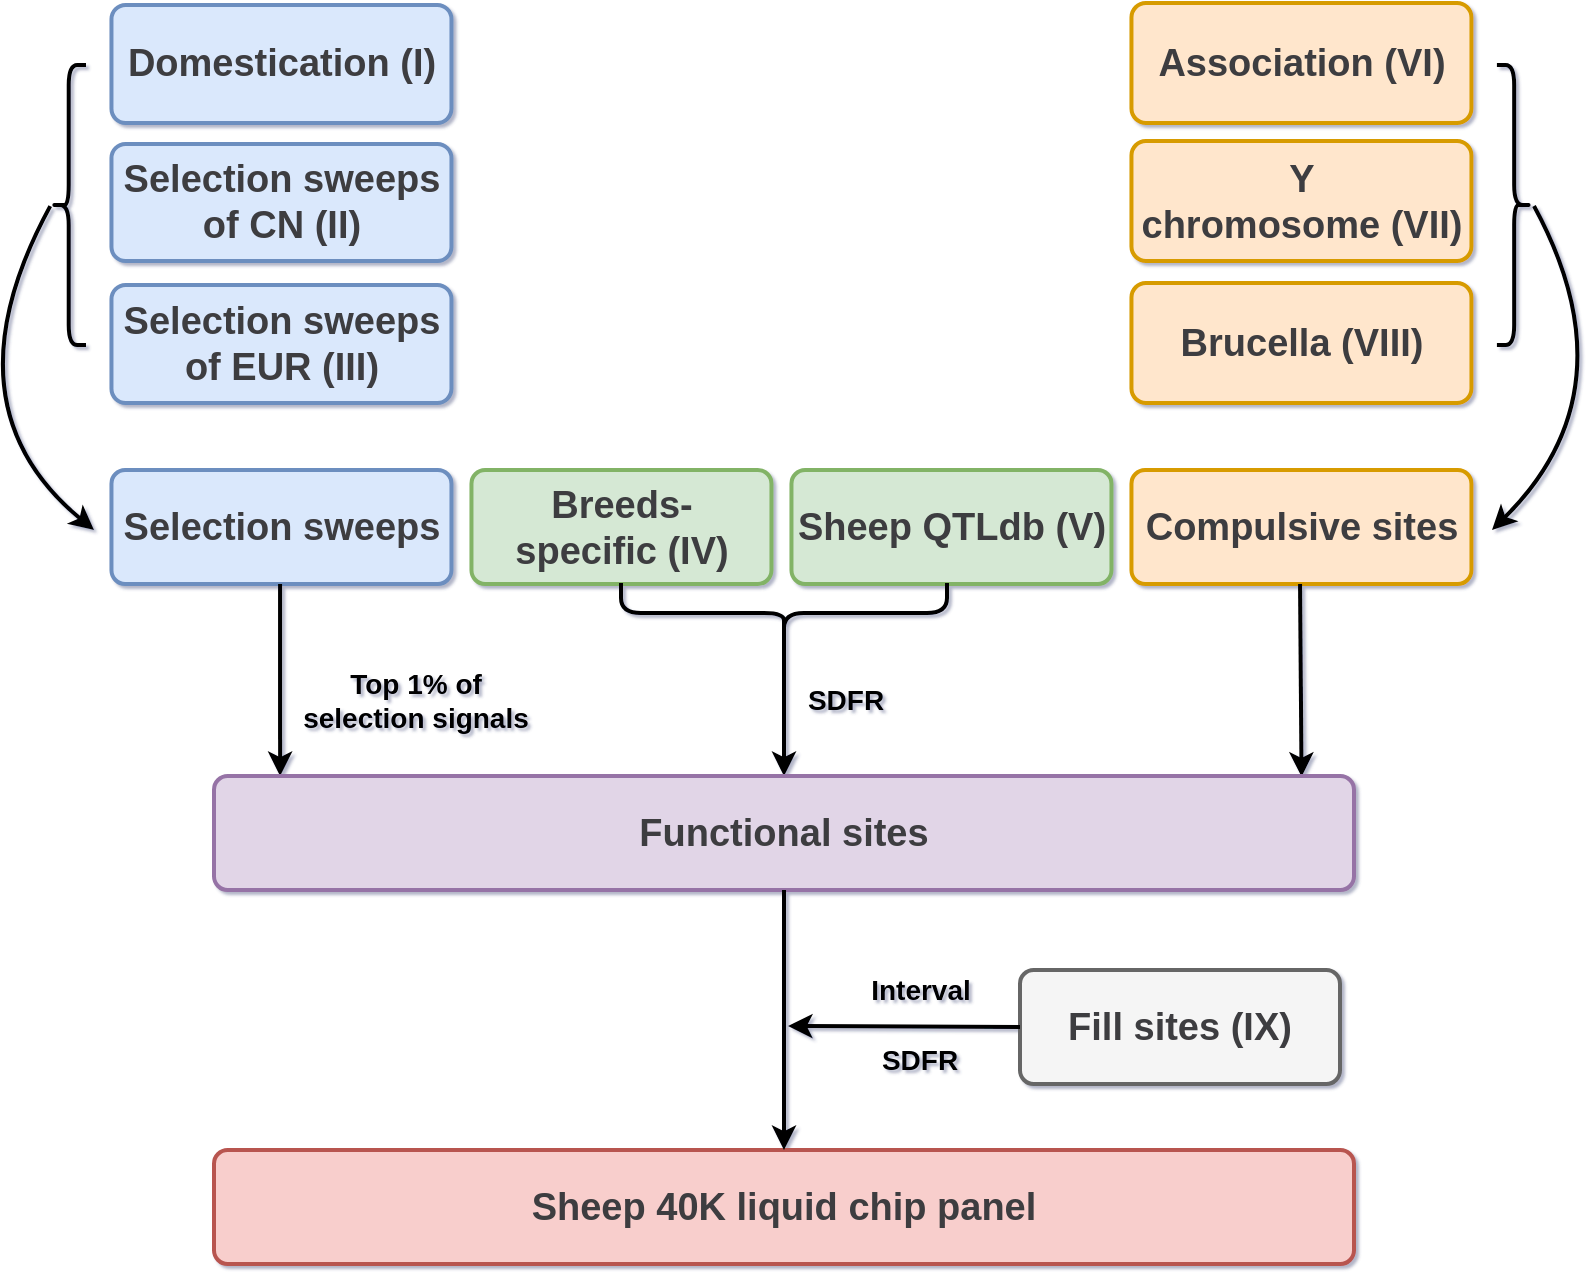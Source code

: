 <mxfile version="21.2.6" type="github" pages="2">
  <diagram id="5ORifNCMCiOub-9MQPXt" name="第 1 页">
    <mxGraphModel dx="1434" dy="802" grid="1" gridSize="10" guides="1" tooltips="1" connect="1" arrows="1" fold="1" page="1" pageScale="1" pageWidth="827" pageHeight="1169" background="none" math="0" shadow="1">
      <root>
        <mxCell id="0" />
        <mxCell id="1" parent="0" />
        <mxCell id="Kxiscqi6HtAr0AaPUoES-5" value="&lt;p class=&quot;MsoNormal&quot; style=&quot;font-size: 19px&quot;&gt;&lt;span style=&quot;color: rgb(62 , 61 , 64) ; letter-spacing: 0pt ; text-transform: none ; font-style: normal ; font-size: 19px&quot;&gt;&lt;font style=&quot;font-size: 19px&quot;&gt;Domestication (I)&lt;/font&gt;&lt;/span&gt;&lt;/p&gt;" style="whiteSpace=wrap;html=1;fontFamily=Helvetica;fontStyle=1;strokeWidth=2;arcSize=12;fontSize=19;labelBackgroundColor=none;fillColor=#dae8fc;strokeColor=#6c8ebf;shadow=0;rounded=1;" parent="1" vertex="1">
          <mxGeometry x="75.73" y="107.5" width="170" height="59" as="geometry" />
        </mxCell>
        <mxCell id="Kxiscqi6HtAr0AaPUoES-6" value="&lt;p class=&quot;MsoNormal&quot; style=&quot;font-size: 19px&quot;&gt;&lt;span style=&quot;color: rgb(62 , 61 , 64) ; letter-spacing: 0pt ; text-transform: none ; font-style: normal ; font-size: 19px&quot;&gt;Breeds-specific&amp;nbsp;&lt;/span&gt;&lt;span style=&quot;color: rgb(62 , 61 , 64) ; letter-spacing: 0pt&quot;&gt;(IV)&lt;/span&gt;&lt;/p&gt;&lt;p class=&quot;MsoNormal&quot; style=&quot;font-size: 19px&quot;&gt;&lt;span style=&quot;color: rgb(62 , 61 , 64) ; letter-spacing: 0pt ; text-transform: none ; font-style: normal ; font-size: 19px&quot;&gt;&lt;/span&gt;&lt;/p&gt;" style="whiteSpace=wrap;html=1;fontFamily=Helvetica;fontStyle=1;strokeWidth=2;arcSize=12;fontSize=19;labelBackgroundColor=none;fillColor=#d5e8d4;strokeColor=#82b366;rounded=1;" parent="1" vertex="1">
          <mxGeometry x="255.73" y="340" width="150" height="57" as="geometry" />
        </mxCell>
        <mxCell id="Kxiscqi6HtAr0AaPUoES-7" value="&lt;p class=&quot;MsoNormal&quot; style=&quot;font-size: 19px&quot;&gt;&lt;span style=&quot;color: rgb(62 , 61 , 64) ; letter-spacing: 0pt ; text-transform: none ; font-style: normal ; font-size: 19px&quot;&gt;&lt;font style=&quot;font-size: 19px&quot;&gt;Sheep QTLdb (V)&lt;/font&gt;&lt;/span&gt;&lt;/p&gt;" style="whiteSpace=wrap;html=1;fontFamily=Helvetica;fontStyle=1;strokeWidth=2;arcSize=12;fontSize=19;labelBackgroundColor=none;fillColor=#d5e8d4;strokeColor=#82b366;rounded=1;" parent="1" vertex="1">
          <mxGeometry x="415.73" y="340" width="160" height="57" as="geometry" />
        </mxCell>
        <mxCell id="Kxiscqi6HtAr0AaPUoES-10" value="&lt;p class=&quot;MsoNormal&quot; style=&quot;font-size: 19px&quot;&gt;&lt;span style=&quot;color: rgb(62 , 61 , 64) ; letter-spacing: 0pt ; text-transform: none ; font-style: normal ; font-size: 19px&quot;&gt;Selection sweeps&lt;/span&gt;&lt;/p&gt;" style="whiteSpace=wrap;html=1;fontFamily=Helvetica;fontStyle=1;strokeWidth=2;arcSize=12;fontSize=19;labelBackgroundColor=none;fillColor=#dae8fc;strokeColor=#6c8ebf;rounded=1;" parent="1" vertex="1">
          <mxGeometry x="75.73" y="340" width="170" height="57" as="geometry" />
        </mxCell>
        <mxCell id="Kxiscqi6HtAr0AaPUoES-11" value="&lt;p class=&quot;MsoNormal&quot; style=&quot;font-size: 19px&quot;&gt;&lt;span style=&quot;color: rgb(62 , 61 , 64) ; letter-spacing: 0pt ; text-transform: none ; font-style: normal ; font-size: 19px&quot;&gt;Selection&amp;nbsp;&lt;/span&gt;&lt;span style=&quot;color: rgb(62 , 61 , 64) ; letter-spacing: 0pt&quot;&gt;sweeps of EUR&amp;nbsp;&lt;/span&gt;&lt;span style=&quot;color: rgb(62 , 61 , 64) ; letter-spacing: 0pt&quot;&gt;(III)&lt;/span&gt;&lt;/p&gt;" style="whiteSpace=wrap;html=1;fontFamily=Helvetica;fontStyle=1;strokeWidth=2;arcSize=12;fontSize=19;labelBackgroundColor=none;fillColor=#dae8fc;strokeColor=#6c8ebf;shadow=0;rounded=1;" parent="1" vertex="1">
          <mxGeometry x="75.73" y="247.5" width="170" height="59" as="geometry" />
        </mxCell>
        <mxCell id="Kxiscqi6HtAr0AaPUoES-12" value="&lt;p class=&quot;MsoNormal&quot; style=&quot;font-size: 19px&quot;&gt;&lt;span style=&quot;color: rgb(62 , 61 , 64) ; letter-spacing: 0pt ; text-transform: none ; font-style: normal ; font-size: 19px&quot;&gt;&lt;font style=&quot;font-size: 19px&quot;&gt;Selection sweeps of CN&amp;nbsp;&lt;/font&gt;&lt;/span&gt;&lt;span style=&quot;color: rgb(62 , 61 , 64) ; letter-spacing: 0pt&quot;&gt;(II)&lt;/span&gt;&lt;/p&gt;" style="whiteSpace=wrap;html=1;fontFamily=Helvetica;fontStyle=1;strokeWidth=2;arcSize=12;fontSize=19;labelBackgroundColor=none;fillColor=#dae8fc;strokeColor=#6c8ebf;shadow=0;rounded=1;" parent="1" vertex="1">
          <mxGeometry x="75.73" y="177" width="170" height="58.5" as="geometry" />
        </mxCell>
        <mxCell id="Kxiscqi6HtAr0AaPUoES-22" value="&lt;p class=&quot;MsoNormal&quot; style=&quot;font-size: 19px&quot;&gt;&lt;font color=&quot;#3e3d40&quot;&gt;Association (VI)&lt;/font&gt;&lt;/p&gt;" style="whiteSpace=wrap;html=1;fontFamily=Helvetica;fontStyle=1;strokeWidth=2;arcSize=12;fontSize=19;labelBackgroundColor=none;fillColor=#ffe6cc;strokeColor=#d79b00;rounded=1;" parent="1" vertex="1">
          <mxGeometry x="585.73" y="106.5" width="170" height="60" as="geometry" />
        </mxCell>
        <mxCell id="Kxiscqi6HtAr0AaPUoES-14" value="&lt;p class=&quot;MsoNormal&quot; style=&quot;font-size: 19px&quot;&gt;&lt;span style=&quot;color: rgb(62 , 61 , 64) ; letter-spacing: 0pt ; text-transform: none ; font-style: normal ; font-size: 19px&quot;&gt;&lt;font style=&quot;font-size: 19px&quot;&gt;Y chromosome&amp;nbsp;&lt;/font&gt;&lt;/span&gt;&lt;span style=&quot;color: rgb(62 , 61 , 64) ; letter-spacing: 0pt&quot;&gt;(VII)&lt;/span&gt;&lt;/p&gt;" style="whiteSpace=wrap;html=1;fontFamily=Helvetica;fontStyle=1;strokeWidth=2;arcSize=12;fontSize=19;labelBackgroundColor=none;fillColor=#ffe6cc;strokeColor=#d79b00;rounded=1;" parent="1" vertex="1">
          <mxGeometry x="585.73" y="175.5" width="170" height="60" as="geometry" />
        </mxCell>
        <mxCell id="Kxiscqi6HtAr0AaPUoES-15" value="&lt;p class=&quot;MsoNormal&quot; style=&quot;font-size: 19px&quot;&gt;&lt;span style=&quot;color: rgb(62 , 61 , 64) ; letter-spacing: 0pt ; text-transform: none ; font-size: 19px&quot;&gt;&lt;font style=&quot;font-size: 19px&quot;&gt;Brucella (VIII)&lt;/font&gt;&lt;/span&gt;&lt;/p&gt;" style="whiteSpace=wrap;html=1;fontFamily=Helvetica;fontStyle=1;strokeWidth=2;arcSize=12;fontSize=19;labelBackgroundColor=none;fillColor=#ffe6cc;strokeColor=#d79b00;rounded=1;" parent="1" vertex="1">
          <mxGeometry x="585.73" y="246.5" width="170" height="60" as="geometry" />
        </mxCell>
        <mxCell id="Kxiscqi6HtAr0AaPUoES-16" value="&lt;p class=&quot;MsoNormal&quot; style=&quot;font-size: 19px&quot;&gt;&lt;span style=&quot;color: rgb(62 , 61 , 64) ; letter-spacing: 0pt ; text-transform: none ; font-style: normal ; font-size: 19px&quot;&gt;&lt;font style=&quot;font-size: 19px&quot;&gt;Compulsive sites&lt;/font&gt;&lt;/span&gt;&lt;/p&gt;" style="whiteSpace=wrap;html=1;fontFamily=Helvetica;fontStyle=1;strokeWidth=2;arcSize=12;fontSize=19;labelBackgroundColor=none;fillColor=#ffe6cc;strokeColor=#d79b00;rounded=1;" parent="1" vertex="1">
          <mxGeometry x="585.73" y="340" width="170" height="57" as="geometry" />
        </mxCell>
        <mxCell id="Kxiscqi6HtAr0AaPUoES-18" value="&lt;p class=&quot;MsoNormal&quot; style=&quot;font-size: 19px&quot;&gt;&lt;span style=&quot;color: rgb(62 , 61 , 64) ; letter-spacing: 0pt ; text-transform: none ; font-style: normal ; font-size: 19px&quot;&gt;&lt;font style=&quot;font-size: 19px&quot;&gt;Fill sites (IX)&lt;/font&gt;&lt;/span&gt;&lt;/p&gt;" style="whiteSpace=wrap;html=1;fontFamily=Helvetica;fontStyle=1;strokeWidth=2;arcSize=12;fontSize=19;labelBackgroundColor=none;fillColor=#f5f5f5;strokeColor=#666666;rounded=1;fontColor=#333333;" parent="1" vertex="1">
          <mxGeometry x="530" y="590" width="160" height="57" as="geometry" />
        </mxCell>
        <mxCell id="Kxiscqi6HtAr0AaPUoES-19" value="&lt;p class=&quot;MsoNormal&quot; style=&quot;font-size: 19px&quot;&gt;&lt;font color=&quot;#3e3d40&quot;&gt;Sheep 40K liquid chip panel&lt;/font&gt;&lt;/p&gt;" style="whiteSpace=wrap;html=1;fontFamily=Helvetica;fontStyle=1;strokeWidth=2;arcSize=12;fontSize=19;labelBackgroundColor=none;fillColor=#f8cecc;strokeColor=#b85450;rounded=1;" parent="1" vertex="1">
          <mxGeometry x="127" y="680" width="570" height="57" as="geometry" />
        </mxCell>
        <mxCell id="Kxiscqi6HtAr0AaPUoES-33" value="" style="shape=curlyBracket;whiteSpace=wrap;html=1;flipH=1;strokeWidth=2;rotation=-180;rounded=1;" parent="1" vertex="1">
          <mxGeometry x="45.73" y="137.5" width="17.27" height="140" as="geometry" />
        </mxCell>
        <mxCell id="Kxiscqi6HtAr0AaPUoES-34" value="" style="shape=curlyBracket;whiteSpace=wrap;html=1;flipH=1;strokeWidth=2;rotation=0;size=0.5;rounded=1;" parent="1" vertex="1">
          <mxGeometry x="768.46" y="137.5" width="17.27" height="140" as="geometry" />
        </mxCell>
        <mxCell id="Kxiscqi6HtAr0AaPUoES-40" value="" style="endArrow=classic;html=1;shadow=0;strokeColor=default;strokeWidth=2;exitX=-0.036;exitY=0.496;exitDx=0;exitDy=0;exitPerimeter=0;curved=1;" parent="1" source="Kxiscqi6HtAr0AaPUoES-33" edge="1">
          <mxGeometry width="50" height="50" relative="1" as="geometry">
            <mxPoint x="41.0" y="207.5" as="sourcePoint" />
            <mxPoint x="67" y="370" as="targetPoint" />
            <Array as="points">
              <mxPoint x="-9" y="307.5" />
            </Array>
          </mxGeometry>
        </mxCell>
        <mxCell id="Kxiscqi6HtAr0AaPUoES-42" value="" style="endArrow=classic;html=1;shadow=0;strokeColor=default;strokeWidth=2;curved=1;" parent="1" edge="1">
          <mxGeometry width="50" height="50" relative="1" as="geometry">
            <mxPoint x="787" y="208" as="sourcePoint" />
            <mxPoint x="766" y="370" as="targetPoint" />
            <Array as="points">
              <mxPoint x="837" y="300" />
            </Array>
          </mxGeometry>
        </mxCell>
        <mxCell id="Kxiscqi6HtAr0AaPUoES-44" value="" style="shape=curlyBracket;whiteSpace=wrap;html=1;flipH=1;strokeWidth=2;rotation=90;rounded=1;" parent="1" vertex="1">
          <mxGeometry x="397" y="330" width="30" height="163" as="geometry" />
        </mxCell>
        <mxCell id="Kxiscqi6HtAr0AaPUoES-45" style="edgeStyle=orthogonalEdgeStyle;orthogonalLoop=1;jettySize=auto;html=1;exitX=0.1;exitY=0.5;exitDx=0;exitDy=0;exitPerimeter=0;strokeWidth=2;entryX=0.5;entryY=0;entryDx=0;entryDy=0;curved=1;" parent="1" source="Kxiscqi6HtAr0AaPUoES-44" target="Kxiscqi6HtAr0AaPUoES-49" edge="1">
          <mxGeometry relative="1" as="geometry">
            <mxPoint x="411" y="470" as="targetPoint" />
            <Array as="points" />
          </mxGeometry>
        </mxCell>
        <mxCell id="Kxiscqi6HtAr0AaPUoES-47" value="" style="endArrow=classic;html=1;shadow=0;strokeColor=default;strokeWidth=2;entryX=0.954;entryY=0.006;entryDx=0;entryDy=0;entryPerimeter=0;curved=1;" parent="1" target="Kxiscqi6HtAr0AaPUoES-49" edge="1">
          <mxGeometry width="50" height="50" relative="1" as="geometry">
            <mxPoint x="670.02" y="397" as="sourcePoint" />
            <mxPoint x="670.02" y="467" as="targetPoint" />
          </mxGeometry>
        </mxCell>
        <mxCell id="Kxiscqi6HtAr0AaPUoES-48" value="" style="endArrow=classic;html=1;shadow=0;strokeColor=default;strokeWidth=2;entryX=0.058;entryY=0;entryDx=0;entryDy=0;entryPerimeter=0;curved=1;" parent="1" target="Kxiscqi6HtAr0AaPUoES-49" edge="1">
          <mxGeometry width="50" height="50" relative="1" as="geometry">
            <mxPoint x="160.02" y="397" as="sourcePoint" />
            <mxPoint x="160.02" y="467" as="targetPoint" />
          </mxGeometry>
        </mxCell>
        <mxCell id="Kxiscqi6HtAr0AaPUoES-49" value="&lt;p class=&quot;MsoNormal&quot; style=&quot;font-size: 19px&quot;&gt;&lt;span style=&quot;color: rgb(62 , 61 , 64) ; letter-spacing: 0pt ; text-transform: none ; font-style: normal ; font-size: 19px&quot;&gt;&lt;font style=&quot;font-size: 19px&quot;&gt;Functional sites&lt;/font&gt;&lt;/span&gt;&lt;/p&gt;" style="whiteSpace=wrap;html=1;fontFamily=Helvetica;fontStyle=1;strokeWidth=2;arcSize=12;fontSize=19;labelBackgroundColor=none;fillColor=#e1d5e7;strokeColor=#9673a6;rounded=1;" parent="1" vertex="1">
          <mxGeometry x="127" y="493" width="570" height="57" as="geometry" />
        </mxCell>
        <mxCell id="Kxiscqi6HtAr0AaPUoES-53" value="" style="endArrow=classic;html=1;shadow=0;strokeColor=default;strokeWidth=2;curved=1;entryX=0.5;entryY=0;entryDx=0;entryDy=0;exitX=0.5;exitY=1;exitDx=0;exitDy=0;" parent="1" source="Kxiscqi6HtAr0AaPUoES-49" target="Kxiscqi6HtAr0AaPUoES-19" edge="1">
          <mxGeometry width="50" height="50" relative="1" as="geometry">
            <mxPoint x="411.95" y="567" as="sourcePoint" />
            <mxPoint x="412" y="690" as="targetPoint" />
          </mxGeometry>
        </mxCell>
        <mxCell id="Kxiscqi6HtAr0AaPUoES-54" value="" style="endArrow=classic;html=1;shadow=0;strokeColor=default;strokeWidth=2;curved=1;exitX=0;exitY=0.5;exitDx=0;exitDy=0;" parent="1" source="Kxiscqi6HtAr0AaPUoES-18" edge="1">
          <mxGeometry width="50" height="50" relative="1" as="geometry">
            <mxPoint x="474" y="618.16" as="sourcePoint" />
            <mxPoint x="414" y="618" as="targetPoint" />
          </mxGeometry>
        </mxCell>
        <mxCell id="Kxiscqi6HtAr0AaPUoES-57" value="Top 1% of selection signals" style="text;html=1;strokeColor=none;fillColor=none;align=center;verticalAlign=middle;whiteSpace=wrap;rounded=0;shadow=0;fontStyle=1;fontSize=14;" parent="1" vertex="1">
          <mxGeometry x="165.73" y="440" width="124.27" height="30" as="geometry" />
        </mxCell>
        <mxCell id="Kxiscqi6HtAr0AaPUoES-58" value="SDFR" style="text;html=1;strokeColor=none;fillColor=none;align=center;verticalAlign=middle;whiteSpace=wrap;rounded=0;shadow=0;fontStyle=1;fontSize=14;" parent="1" vertex="1">
          <mxGeometry x="415.73" y="440" width="54.27" height="30" as="geometry" />
        </mxCell>
        <mxCell id="Kxiscqi6HtAr0AaPUoES-62" value="Interval" style="text;html=1;strokeColor=none;fillColor=none;align=center;verticalAlign=middle;whiteSpace=wrap;rounded=0;shadow=0;fontStyle=1;fontSize=14;" parent="1" vertex="1">
          <mxGeometry x="439.86" y="590" width="81.41" height="20" as="geometry" />
        </mxCell>
        <mxCell id="Kxiscqi6HtAr0AaPUoES-69" value="SDFR" style="text;html=1;strokeColor=none;fillColor=none;align=center;verticalAlign=middle;whiteSpace=wrap;rounded=0;shadow=0;fontStyle=1;fontSize=14;" parent="1" vertex="1">
          <mxGeometry x="433.43" y="620" width="94.27" height="30" as="geometry" />
        </mxCell>
      </root>
    </mxGraphModel>
  </diagram>
  <diagram id="cjzSWonzbyOTQheiSOqx" name="Page-2">
    <mxGraphModel dx="782" dy="475" grid="1" gridSize="10" guides="1" tooltips="1" connect="1" arrows="1" fold="1" page="1" pageScale="1" pageWidth="827" pageHeight="1169" math="0" shadow="0">
      <root>
        <mxCell id="NHEbk4I30tydiy182GKr-0" />
        <mxCell id="NHEbk4I30tydiy182GKr-1" parent="NHEbk4I30tydiy182GKr-0" />
        <mxCell id="NHEbk4I30tydiy182GKr-2" value="&lt;p class=&quot;MsoNormal&quot; style=&quot;font-size: 19px&quot;&gt;&lt;span style=&quot;color: rgb(62 , 61 , 64) ; letter-spacing: 0pt ; text-transform: none ; font-style: normal ; font-size: 19px&quot;&gt;&lt;font style=&quot;font-size: 19px&quot;&gt;Domestication (I)&lt;/font&gt;&lt;/span&gt;&lt;/p&gt;" style="whiteSpace=wrap;html=1;fontFamily=Helvetica;fontStyle=1;strokeWidth=2;arcSize=12;fontSize=19;labelBackgroundColor=none;fillColor=#dae8fc;strokeColor=#6c8ebf;shadow=0;rounded=1;" vertex="1" parent="NHEbk4I30tydiy182GKr-1">
          <mxGeometry x="224.73" y="201" width="170" height="59" as="geometry" />
        </mxCell>
        <mxCell id="NHEbk4I30tydiy182GKr-3" value="&lt;p class=&quot;MsoNormal&quot; style=&quot;font-size: 19px&quot;&gt;&lt;span style=&quot;color: rgb(62 , 61 , 64) ; letter-spacing: 0pt ; text-transform: none ; font-style: normal ; font-size: 19px&quot;&gt;Breeds-specific&amp;nbsp;&lt;/span&gt;&lt;span style=&quot;color: rgb(62 , 61 , 64) ; letter-spacing: 0pt&quot;&gt;(IV)&lt;/span&gt;&lt;/p&gt;&lt;p class=&quot;MsoNormal&quot; style=&quot;font-size: 19px&quot;&gt;&lt;span style=&quot;color: rgb(62 , 61 , 64) ; letter-spacing: 0pt ; text-transform: none ; font-style: normal ; font-size: 19px&quot;&gt;&lt;/span&gt;&lt;/p&gt;" style="whiteSpace=wrap;html=1;fontFamily=Helvetica;fontStyle=1;strokeWidth=2;arcSize=12;fontSize=19;labelBackgroundColor=none;fillColor=#d5e8d4;strokeColor=#82b366;rounded=1;" vertex="1" parent="NHEbk4I30tydiy182GKr-1">
          <mxGeometry x="404.73" y="433.5" width="150" height="57" as="geometry" />
        </mxCell>
        <mxCell id="NHEbk4I30tydiy182GKr-4" value="&lt;p class=&quot;MsoNormal&quot; style=&quot;font-size: 19px&quot;&gt;&lt;span style=&quot;color: rgb(62 , 61 , 64) ; letter-spacing: 0pt ; text-transform: none ; font-style: normal ; font-size: 19px&quot;&gt;&lt;font style=&quot;font-size: 19px&quot;&gt;Sheep QTLdb (V)&lt;/font&gt;&lt;/span&gt;&lt;/p&gt;" style="whiteSpace=wrap;html=1;fontFamily=Helvetica;fontStyle=1;strokeWidth=2;arcSize=12;fontSize=19;labelBackgroundColor=none;fillColor=#d5e8d4;strokeColor=#82b366;rounded=1;" vertex="1" parent="NHEbk4I30tydiy182GKr-1">
          <mxGeometry x="564.73" y="433.5" width="160" height="57" as="geometry" />
        </mxCell>
        <mxCell id="NHEbk4I30tydiy182GKr-5" value="&lt;p class=&quot;MsoNormal&quot; style=&quot;font-size: 19px&quot;&gt;&lt;span style=&quot;color: rgb(62 , 61 , 64) ; letter-spacing: 0pt ; text-transform: none ; font-style: normal ; font-size: 19px&quot;&gt;Selection sweeps&lt;/span&gt;&lt;/p&gt;" style="whiteSpace=wrap;html=1;fontFamily=Helvetica;fontStyle=1;strokeWidth=2;arcSize=12;fontSize=19;labelBackgroundColor=none;fillColor=#dae8fc;strokeColor=#6c8ebf;rounded=1;" vertex="1" parent="NHEbk4I30tydiy182GKr-1">
          <mxGeometry x="224.73" y="433.5" width="170" height="57" as="geometry" />
        </mxCell>
        <mxCell id="NHEbk4I30tydiy182GKr-6" value="&lt;p class=&quot;MsoNormal&quot; style=&quot;font-size: 19px&quot;&gt;&lt;span style=&quot;color: rgb(62 , 61 , 64) ; letter-spacing: 0pt ; text-transform: none ; font-style: normal ; font-size: 19px&quot;&gt;Selection&amp;nbsp;&lt;/span&gt;&lt;span style=&quot;color: rgb(62 , 61 , 64) ; letter-spacing: 0pt&quot;&gt;sweeps of EUR&amp;nbsp;&lt;/span&gt;&lt;span style=&quot;color: rgb(62 , 61 , 64) ; letter-spacing: 0pt&quot;&gt;(III)&lt;/span&gt;&lt;/p&gt;" style="whiteSpace=wrap;html=1;fontFamily=Helvetica;fontStyle=1;strokeWidth=2;arcSize=12;fontSize=19;labelBackgroundColor=none;fillColor=#dae8fc;strokeColor=#6c8ebf;shadow=0;rounded=1;" vertex="1" parent="NHEbk4I30tydiy182GKr-1">
          <mxGeometry x="224.73" y="341" width="170" height="59" as="geometry" />
        </mxCell>
        <mxCell id="NHEbk4I30tydiy182GKr-7" value="&lt;p class=&quot;MsoNormal&quot; style=&quot;font-size: 19px&quot;&gt;&lt;span style=&quot;color: rgb(62 , 61 , 64) ; letter-spacing: 0pt ; text-transform: none ; font-style: normal ; font-size: 19px&quot;&gt;&lt;font style=&quot;font-size: 19px&quot;&gt;Selection sweeps of CN&amp;nbsp;&lt;/font&gt;&lt;/span&gt;&lt;span style=&quot;color: rgb(62 , 61 , 64) ; letter-spacing: 0pt&quot;&gt;(II)&lt;/span&gt;&lt;/p&gt;" style="whiteSpace=wrap;html=1;fontFamily=Helvetica;fontStyle=1;strokeWidth=2;arcSize=12;fontSize=19;labelBackgroundColor=none;fillColor=#dae8fc;strokeColor=#6c8ebf;shadow=0;rounded=1;" vertex="1" parent="NHEbk4I30tydiy182GKr-1">
          <mxGeometry x="224.73" y="271.5" width="170" height="58.5" as="geometry" />
        </mxCell>
        <mxCell id="NHEbk4I30tydiy182GKr-8" value="&lt;p class=&quot;MsoNormal&quot; style=&quot;font-size: 19px&quot;&gt;&lt;font color=&quot;#3e3d40&quot;&gt;Association (VI)&lt;/font&gt;&lt;/p&gt;" style="whiteSpace=wrap;html=1;fontFamily=Helvetica;fontStyle=1;strokeWidth=2;arcSize=12;fontSize=19;labelBackgroundColor=none;fillColor=#ffe6cc;strokeColor=#d79b00;rounded=1;" vertex="1" parent="NHEbk4I30tydiy182GKr-1">
          <mxGeometry x="734.73" y="200" width="170" height="60" as="geometry" />
        </mxCell>
        <mxCell id="NHEbk4I30tydiy182GKr-9" value="&lt;p class=&quot;MsoNormal&quot; style=&quot;font-size: 19px&quot;&gt;&lt;span style=&quot;color: rgb(62 , 61 , 64) ; letter-spacing: 0pt ; text-transform: none ; font-style: normal ; font-size: 19px&quot;&gt;&lt;font style=&quot;font-size: 19px&quot;&gt;Y chromosome&amp;nbsp;&lt;/font&gt;&lt;/span&gt;&lt;span style=&quot;color: rgb(62 , 61 , 64) ; letter-spacing: 0pt&quot;&gt;(VII)&lt;/span&gt;&lt;/p&gt;" style="whiteSpace=wrap;html=1;fontFamily=Helvetica;fontStyle=1;strokeWidth=2;arcSize=12;fontSize=19;labelBackgroundColor=none;fillColor=#ffe6cc;strokeColor=#d79b00;rounded=1;" vertex="1" parent="NHEbk4I30tydiy182GKr-1">
          <mxGeometry x="734.73" y="270.5" width="170" height="60" as="geometry" />
        </mxCell>
        <mxCell id="NHEbk4I30tydiy182GKr-10" value="&lt;p class=&quot;MsoNormal&quot; style=&quot;font-size: 19px&quot;&gt;&lt;span style=&quot;color: rgb(62 , 61 , 64) ; letter-spacing: 0pt ; text-transform: none ; font-size: 19px&quot;&gt;&lt;font style=&quot;font-size: 19px&quot;&gt;Brucella (VIII)&lt;/font&gt;&lt;/span&gt;&lt;/p&gt;" style="whiteSpace=wrap;html=1;fontFamily=Helvetica;fontStyle=1;strokeWidth=2;arcSize=12;fontSize=19;labelBackgroundColor=none;fillColor=#ffe6cc;strokeColor=#d79b00;rounded=1;" vertex="1" parent="NHEbk4I30tydiy182GKr-1">
          <mxGeometry x="734.73" y="340" width="170" height="60" as="geometry" />
        </mxCell>
        <mxCell id="NHEbk4I30tydiy182GKr-11" value="&lt;p class=&quot;MsoNormal&quot; style=&quot;font-size: 19px&quot;&gt;&lt;span style=&quot;color: rgb(62 , 61 , 64) ; letter-spacing: 0pt ; text-transform: none ; font-style: normal ; font-size: 19px&quot;&gt;&lt;font style=&quot;font-size: 19px&quot;&gt;Compulsive sites&lt;/font&gt;&lt;/span&gt;&lt;/p&gt;" style="whiteSpace=wrap;html=1;fontFamily=Helvetica;fontStyle=1;strokeWidth=2;arcSize=12;fontSize=19;labelBackgroundColor=none;fillColor=#ffe6cc;strokeColor=#d79b00;rounded=1;" vertex="1" parent="NHEbk4I30tydiy182GKr-1">
          <mxGeometry x="734.73" y="433.5" width="170" height="57" as="geometry" />
        </mxCell>
        <mxCell id="NHEbk4I30tydiy182GKr-12" value="&lt;p class=&quot;MsoNormal&quot; style=&quot;font-size: 19px&quot;&gt;&lt;span style=&quot;color: rgb(62 , 61 , 64) ; letter-spacing: 0pt ; text-transform: none ; font-style: normal ; font-size: 19px&quot;&gt;&lt;font style=&quot;font-size: 19px&quot;&gt;Fill sites (IX)&lt;/font&gt;&lt;/span&gt;&lt;/p&gt;" style="whiteSpace=wrap;html=1;fontFamily=Helvetica;fontStyle=1;strokeWidth=2;arcSize=12;fontSize=19;labelBackgroundColor=none;fillColor=#f5f5f5;strokeColor=#666666;rounded=1;fontColor=#333333;" vertex="1" parent="NHEbk4I30tydiy182GKr-1">
          <mxGeometry x="679" y="683.5" width="160" height="57" as="geometry" />
        </mxCell>
        <mxCell id="NHEbk4I30tydiy182GKr-13" value="&lt;p class=&quot;MsoNormal&quot; style=&quot;font-size: 19px&quot;&gt;&lt;font color=&quot;#3e3d40&quot;&gt;Sheep 40K liquid chip panel&lt;/font&gt;&lt;/p&gt;" style="whiteSpace=wrap;html=1;fontFamily=Helvetica;fontStyle=1;strokeWidth=2;arcSize=12;fontSize=19;labelBackgroundColor=none;fillColor=#f8cecc;strokeColor=#b85450;rounded=1;" vertex="1" parent="NHEbk4I30tydiy182GKr-1">
          <mxGeometry x="276" y="773.5" width="570" height="57" as="geometry" />
        </mxCell>
        <mxCell id="NHEbk4I30tydiy182GKr-14" value="" style="shape=curlyBracket;whiteSpace=wrap;html=1;flipH=1;strokeWidth=2;rotation=-180;rounded=1;" vertex="1" parent="NHEbk4I30tydiy182GKr-1">
          <mxGeometry x="194.73" y="231" width="17.27" height="140" as="geometry" />
        </mxCell>
        <mxCell id="NHEbk4I30tydiy182GKr-15" value="" style="shape=curlyBracket;whiteSpace=wrap;html=1;flipH=1;strokeWidth=2;rotation=0;size=0.5;rounded=1;" vertex="1" parent="NHEbk4I30tydiy182GKr-1">
          <mxGeometry x="917.46" y="231" width="17.27" height="140" as="geometry" />
        </mxCell>
        <mxCell id="NHEbk4I30tydiy182GKr-16" value="" style="endArrow=classic;html=1;shadow=0;strokeColor=default;strokeWidth=2;exitX=-0.036;exitY=0.496;exitDx=0;exitDy=0;exitPerimeter=0;curved=1;" edge="1" parent="NHEbk4I30tydiy182GKr-1" source="NHEbk4I30tydiy182GKr-14">
          <mxGeometry width="50" height="50" relative="1" as="geometry">
            <mxPoint x="190" y="301" as="sourcePoint" />
            <mxPoint x="216" y="463.5" as="targetPoint" />
            <Array as="points">
              <mxPoint x="140" y="401" />
            </Array>
          </mxGeometry>
        </mxCell>
        <mxCell id="NHEbk4I30tydiy182GKr-17" value="" style="endArrow=classic;html=1;shadow=0;strokeColor=default;strokeWidth=2;curved=1;" edge="1" parent="NHEbk4I30tydiy182GKr-1">
          <mxGeometry width="50" height="50" relative="1" as="geometry">
            <mxPoint x="936" y="301.5" as="sourcePoint" />
            <mxPoint x="915" y="463.5" as="targetPoint" />
            <Array as="points">
              <mxPoint x="986" y="393.5" />
            </Array>
          </mxGeometry>
        </mxCell>
        <mxCell id="NHEbk4I30tydiy182GKr-18" value="" style="shape=curlyBracket;whiteSpace=wrap;html=1;flipH=1;strokeWidth=2;rotation=90;rounded=1;" vertex="1" parent="NHEbk4I30tydiy182GKr-1">
          <mxGeometry x="546" y="423.5" width="30" height="163" as="geometry" />
        </mxCell>
        <mxCell id="NHEbk4I30tydiy182GKr-19" style="edgeStyle=orthogonalEdgeStyle;orthogonalLoop=1;jettySize=auto;html=1;exitX=0.1;exitY=0.5;exitDx=0;exitDy=0;exitPerimeter=0;strokeWidth=2;entryX=0.5;entryY=0;entryDx=0;entryDy=0;curved=1;" edge="1" parent="NHEbk4I30tydiy182GKr-1" source="NHEbk4I30tydiy182GKr-18" target="NHEbk4I30tydiy182GKr-22">
          <mxGeometry relative="1" as="geometry">
            <mxPoint x="560" y="563.5" as="targetPoint" />
            <Array as="points" />
          </mxGeometry>
        </mxCell>
        <mxCell id="NHEbk4I30tydiy182GKr-20" value="" style="endArrow=classic;html=1;shadow=0;strokeColor=default;strokeWidth=2;entryX=0.954;entryY=0.006;entryDx=0;entryDy=0;entryPerimeter=0;curved=1;" edge="1" parent="NHEbk4I30tydiy182GKr-1" target="NHEbk4I30tydiy182GKr-22">
          <mxGeometry width="50" height="50" relative="1" as="geometry">
            <mxPoint x="819.02" y="490.5" as="sourcePoint" />
            <mxPoint x="819.02" y="560.5" as="targetPoint" />
          </mxGeometry>
        </mxCell>
        <mxCell id="NHEbk4I30tydiy182GKr-21" value="" style="endArrow=classic;html=1;shadow=0;strokeColor=default;strokeWidth=2;entryX=0.058;entryY=0;entryDx=0;entryDy=0;entryPerimeter=0;curved=1;" edge="1" parent="NHEbk4I30tydiy182GKr-1" target="NHEbk4I30tydiy182GKr-22">
          <mxGeometry width="50" height="50" relative="1" as="geometry">
            <mxPoint x="309.02" y="490.5" as="sourcePoint" />
            <mxPoint x="309.02" y="560.5" as="targetPoint" />
          </mxGeometry>
        </mxCell>
        <mxCell id="NHEbk4I30tydiy182GKr-22" value="&lt;p class=&quot;MsoNormal&quot; style=&quot;font-size: 19px&quot;&gt;&lt;span style=&quot;color: rgb(62 , 61 , 64) ; letter-spacing: 0pt ; text-transform: none ; font-style: normal ; font-size: 19px&quot;&gt;&lt;font style=&quot;font-size: 19px&quot;&gt;Functional sites&lt;/font&gt;&lt;/span&gt;&lt;/p&gt;" style="whiteSpace=wrap;html=1;fontFamily=Helvetica;fontStyle=1;strokeWidth=2;arcSize=12;fontSize=19;labelBackgroundColor=none;fillColor=#e1d5e7;strokeColor=#9673a6;rounded=1;" vertex="1" parent="NHEbk4I30tydiy182GKr-1">
          <mxGeometry x="276" y="586.5" width="570" height="57" as="geometry" />
        </mxCell>
        <mxCell id="NHEbk4I30tydiy182GKr-23" value="" style="endArrow=classic;html=1;shadow=0;strokeColor=default;strokeWidth=2;curved=1;entryX=0.5;entryY=0;entryDx=0;entryDy=0;exitX=0.5;exitY=1;exitDx=0;exitDy=0;" edge="1" parent="NHEbk4I30tydiy182GKr-1" source="NHEbk4I30tydiy182GKr-22" target="NHEbk4I30tydiy182GKr-13">
          <mxGeometry width="50" height="50" relative="1" as="geometry">
            <mxPoint x="560.95" y="660.5" as="sourcePoint" />
            <mxPoint x="561" y="783.5" as="targetPoint" />
          </mxGeometry>
        </mxCell>
        <mxCell id="NHEbk4I30tydiy182GKr-24" value="" style="endArrow=classic;html=1;shadow=0;strokeColor=default;strokeWidth=2;curved=1;exitX=0;exitY=0.5;exitDx=0;exitDy=0;" edge="1" parent="NHEbk4I30tydiy182GKr-1" source="NHEbk4I30tydiy182GKr-12">
          <mxGeometry width="50" height="50" relative="1" as="geometry">
            <mxPoint x="623" y="711.66" as="sourcePoint" />
            <mxPoint x="563" y="711.5" as="targetPoint" />
          </mxGeometry>
        </mxCell>
        <mxCell id="NHEbk4I30tydiy182GKr-25" value="Fst,&amp;nbsp;&lt;span style=&quot;font-size: 14px ; font-family: &amp;#34;times new roman&amp;#34;&quot;&gt;π&lt;/span&gt;" style="text;html=1;strokeColor=none;fillColor=none;align=center;verticalAlign=middle;whiteSpace=wrap;rounded=0;shadow=0;fontStyle=1;fontSize=14;" vertex="1" parent="NHEbk4I30tydiy182GKr-1">
          <mxGeometry x="314.73" y="533.5" width="54.27" height="30" as="geometry" />
        </mxCell>
        <mxCell id="NHEbk4I30tydiy182GKr-26" value="SNP density" style="text;html=1;strokeColor=none;fillColor=none;align=center;verticalAlign=middle;whiteSpace=wrap;rounded=0;shadow=0;fontStyle=1;fontSize=14;" vertex="1" parent="NHEbk4I30tydiy182GKr-1">
          <mxGeometry x="564.73" y="533.5" width="94.27" height="30" as="geometry" />
        </mxCell>
        <mxCell id="NHEbk4I30tydiy182GKr-27" value="Literature" style="text;html=1;strokeColor=none;fillColor=none;align=center;verticalAlign=middle;whiteSpace=wrap;rounded=0;shadow=0;fontStyle=1;fontSize=14;" vertex="1" parent="NHEbk4I30tydiy182GKr-1">
          <mxGeometry x="824.73" y="533.5" width="80" height="30" as="geometry" />
        </mxCell>
        <mxCell id="NHEbk4I30tydiy182GKr-28" value="Distance" style="text;html=1;strokeColor=none;fillColor=none;align=center;verticalAlign=middle;whiteSpace=wrap;rounded=0;shadow=0;fontStyle=1;fontSize=14;" vertex="1" parent="NHEbk4I30tydiy182GKr-1">
          <mxGeometry x="588.86" y="683.5" width="81.41" height="20" as="geometry" />
        </mxCell>
        <mxCell id="NHEbk4I30tydiy182GKr-29" value="SNP density" style="text;html=1;strokeColor=none;fillColor=none;align=center;verticalAlign=middle;whiteSpace=wrap;rounded=0;shadow=0;fontStyle=1;fontSize=14;" vertex="1" parent="NHEbk4I30tydiy182GKr-1">
          <mxGeometry x="582.43" y="713.5" width="94.27" height="30" as="geometry" />
        </mxCell>
      </root>
    </mxGraphModel>
  </diagram>
</mxfile>
